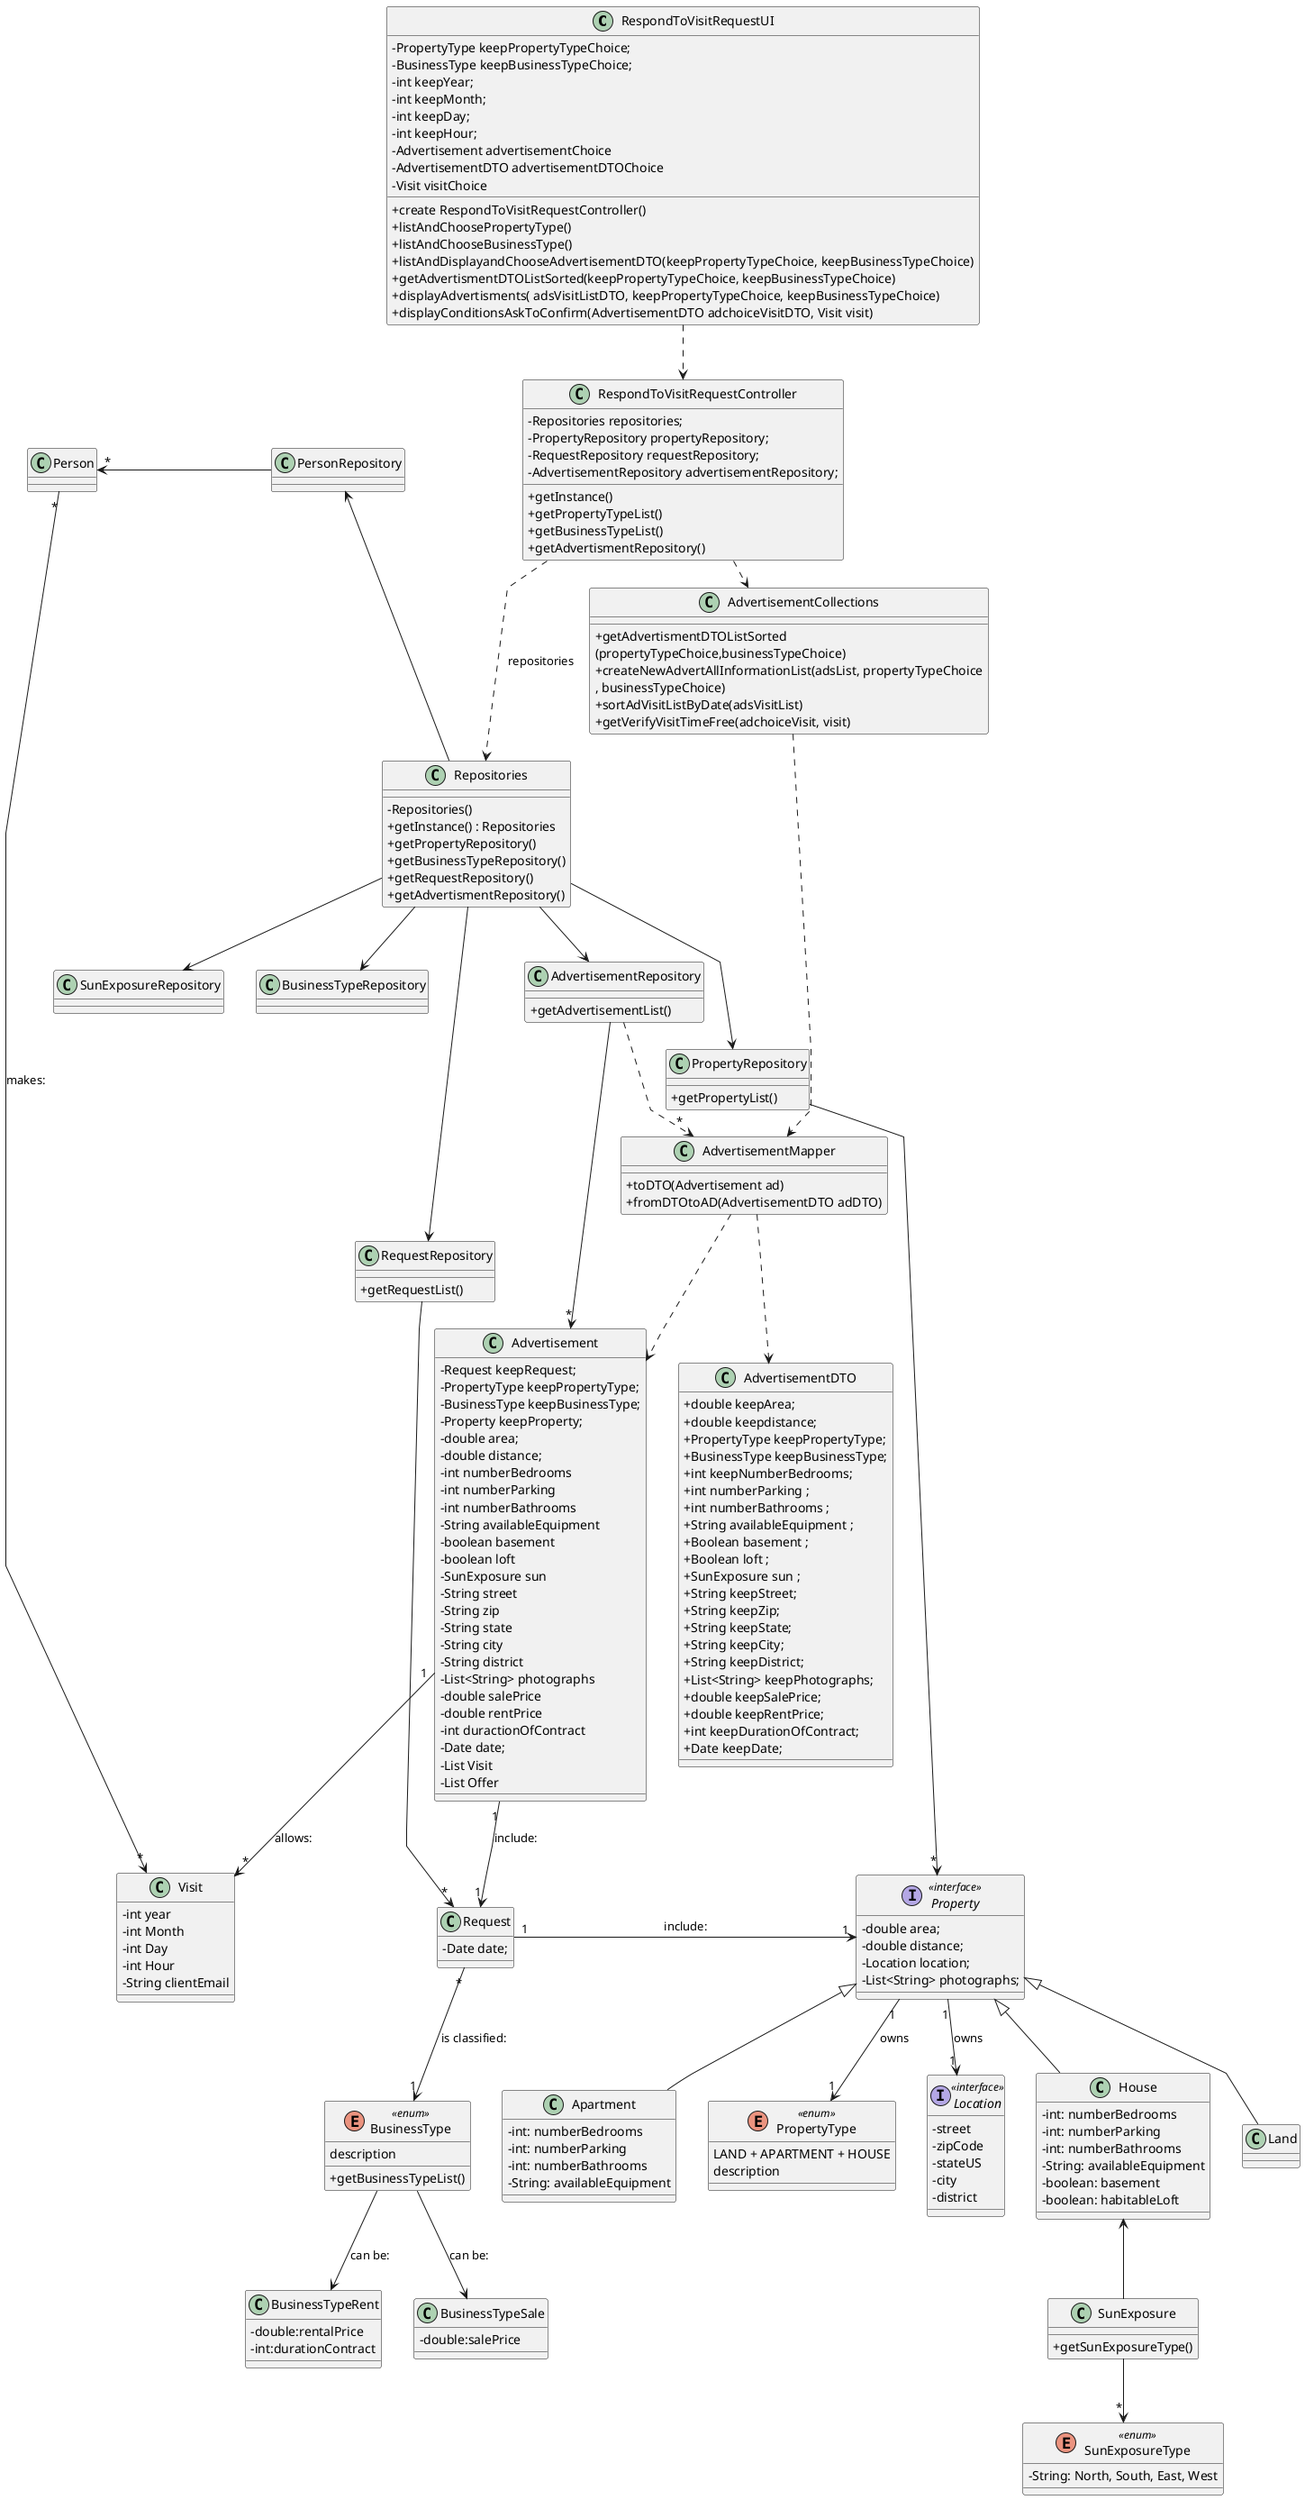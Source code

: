@startuml
'skinparam monochrome true
skinparam packageStyle rectangle
skinparam shadowing false
skinparam linetype polyline
'skinparam linetype orto

skinparam classAttributeIconSize 0

'left to right direction

class RespondToVisitRequestUI {
- PropertyType keepPropertyTypeChoice;
- BusinessType keepBusinessTypeChoice;
- int keepYear;
- int keepMonth;
- int keepDay;
- int keepHour;
- Advertisement advertisementChoice
- AdvertisementDTO advertisementDTOChoice
- Visit visitChoice
+ create RespondToVisitRequestController()
+ listAndChoosePropertyType()
+ listAndChooseBusinessType()
+ listAndDisplayandChooseAdvertisementDTO(keepPropertyTypeChoice, keepBusinessTypeChoice)
+ getAdvertismentDTOListSorted(keepPropertyTypeChoice, keepBusinessTypeChoice)
+ displayAdvertisments( adsVisitListDTO, keepPropertyTypeChoice, keepBusinessTypeChoice)
+ displayConditionsAskToConfirm(AdvertisementDTO adchoiceVisitDTO, Visit visit)
}

'________________________________________________________________________________________

class RespondToVisitRequestController {
- Repositories repositories;
- PropertyRepository propertyRepository;
- RequestRepository requestRepository;
- AdvertisementRepository advertisementRepository;
+ getInstance()
+ getPropertyTypeList()
+ getBusinessTypeList()
+ getAdvertismentRepository()
}

'________________________________________________________________________________________


class Repositories {
- Repositories()
+ getInstance() : Repositories
+ getPropertyRepository()
+ getBusinessTypeRepository()
+ getRequestRepository()
+ getAdvertismentRepository()
}
'________________________________________________________________________________________

class PropertyRepository{
+ getPropertyList()
}
interface Property <<interface>>{
- double area;
- double distance;
- Location location;
- List<String> photographs;
}
class Land{
}
class Apartment{
- int: numberBedrooms
- int: numberParking
- int: numberBathrooms
- String: availableEquipment
}
class House{
- int: numberBedrooms
- int: numberParking
- int: numberBathrooms
- String: availableEquipment
- boolean: basement
- boolean: habitableLoft
}
enum SunExposureType <<enum>> {
- String: North, South, East, West
}
class SunExposure {
+ getSunExposureType()
}
enum PropertyType <<enum>> {
LAND + APARTMENT + HOUSE
    description
}
interface Location <<interface>> {
- street
- zipCode
- stateUS
- city
- district
}
'________________________________________________________________________________________
class RequestRepository{
+ getRequestList()
}
class Request{
- Date date;
}
class BusinessType{
+ getBusinessTypeList()
}
enum BusinessType <<enum>> {
    description
}
class BusinessTypeRent{
-double:rentalPrice
-int:durationContract
}
class BusinessTypeSale{
- double:salePrice
}
'________________________________________________________________________________________
class AdvertisementRepository {
+ getAdvertisementList()
}
class Advertisement {
- Request keepRequest;
- PropertyType keepPropertyType;
- BusinessType keepBusinessType;
- Property keepProperty;
- double area;
- double distance;
- int numberBedrooms
- int numberParking
- int numberBathrooms
- String availableEquipment
- boolean basement
- boolean loft
- SunExposure sun
- String street
- String zip
- String state
- String city
- String district
- List<String> photographs
- double salePrice
- double rentPrice
- int duractionOfContract
- Date date;
- List Visit
- List Offer
}
class AdvertisementMapper{
+ toDTO(Advertisement ad)
+ fromDTOtoAD(AdvertisementDTO adDTO)
}
class AdvertisementDTO{
+ double keepArea;
+ double keepdistance;
+ PropertyType keepPropertyType;
+ BusinessType keepBusinessType;
+ int keepNumberBedrooms;
+ int numberParking ;
+ int numberBathrooms ;
+ String availableEquipment ;
+ Boolean basement ;
+ Boolean loft ;
+ SunExposure sun ;
+ String keepStreet;
+ String keepZip;
+ String keepState;
+ String keepCity;
+ String keepDistrict;
+ List<String> keepPhotographs;
+ double keepSalePrice;
+ double keepRentPrice;
+ int keepDurationOfContract;
+ Date keepDate;
}

class AdvertisementCollections{
+ getAdvertismentDTOListSorted\n(propertyTypeChoice,businessTypeChoice)
+ createNewAdvertAllInformationList(adsList, propertyTypeChoice\n, businessTypeChoice)
+ sortAdVisitListByDate(adsVisitList)
+ getVerifyVisitTimeFree(adchoiceVisit, visit)
}

class Visit{
- int year
- int Month
- int Day
- int Hour
- String clientEmail
}
RespondToVisitRequestUI .down.> RespondToVisitRequestController

RespondToVisitRequestController .down.> Repositories: repositories

Repositories -down-> PropertyRepository
Repositories -down-> SunExposureRepository
Repositories -down-> BusinessTypeRepository
Repositories -down-> RequestRepository
Repositories -up-> PersonRepository
Repositories -down-> AdvertisementRepository

PropertyRepository -down-> "*" Property
Property "1" -down-> "1" PropertyType: owns
Property "1" -down-> "1" Location: owns
Land -up-|> Property
Apartment -up-|> Property
House -up-|> Property
SunExposure -up-> House
SunExposure --> "*" SunExposureType

RequestRepository -down-> "*" Request
Request "*"  -down-> "1" BusinessType: is classified:
Request "1"  -> "1" Property: include:
BusinessType -down-> BusinessTypeRent: can be:
BusinessType -down-> BusinessTypeSale: can be:

AdvertisementRepository -down-> "*" Advertisement
AdvertisementRepository .down.> "*" AdvertisementMapper
AdvertisementMapper .down.> AdvertisementDTO
AdvertisementMapper .down.> Advertisement

RespondToVisitRequestController .> AdvertisementCollections
AdvertisementCollections .> AdvertisementMapper

Advertisement "1"-->"1" Request: include:

PersonRepository -left-> "*" Person

Advertisement "1"--> "*"Visit: allows:

Person "*" --> "*" Visit: makes:

@enduml